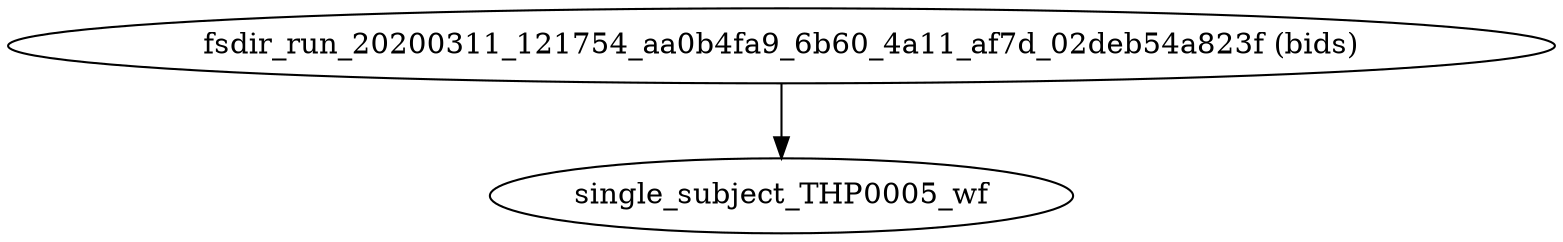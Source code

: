 strict digraph  {
"fsdir_run_20200311_121754_aa0b4fa9_6b60_4a11_af7d_02deb54a823f (bids)";
single_subject_THP0005_wf;
"fsdir_run_20200311_121754_aa0b4fa9_6b60_4a11_af7d_02deb54a823f (bids)" -> single_subject_THP0005_wf;
}
